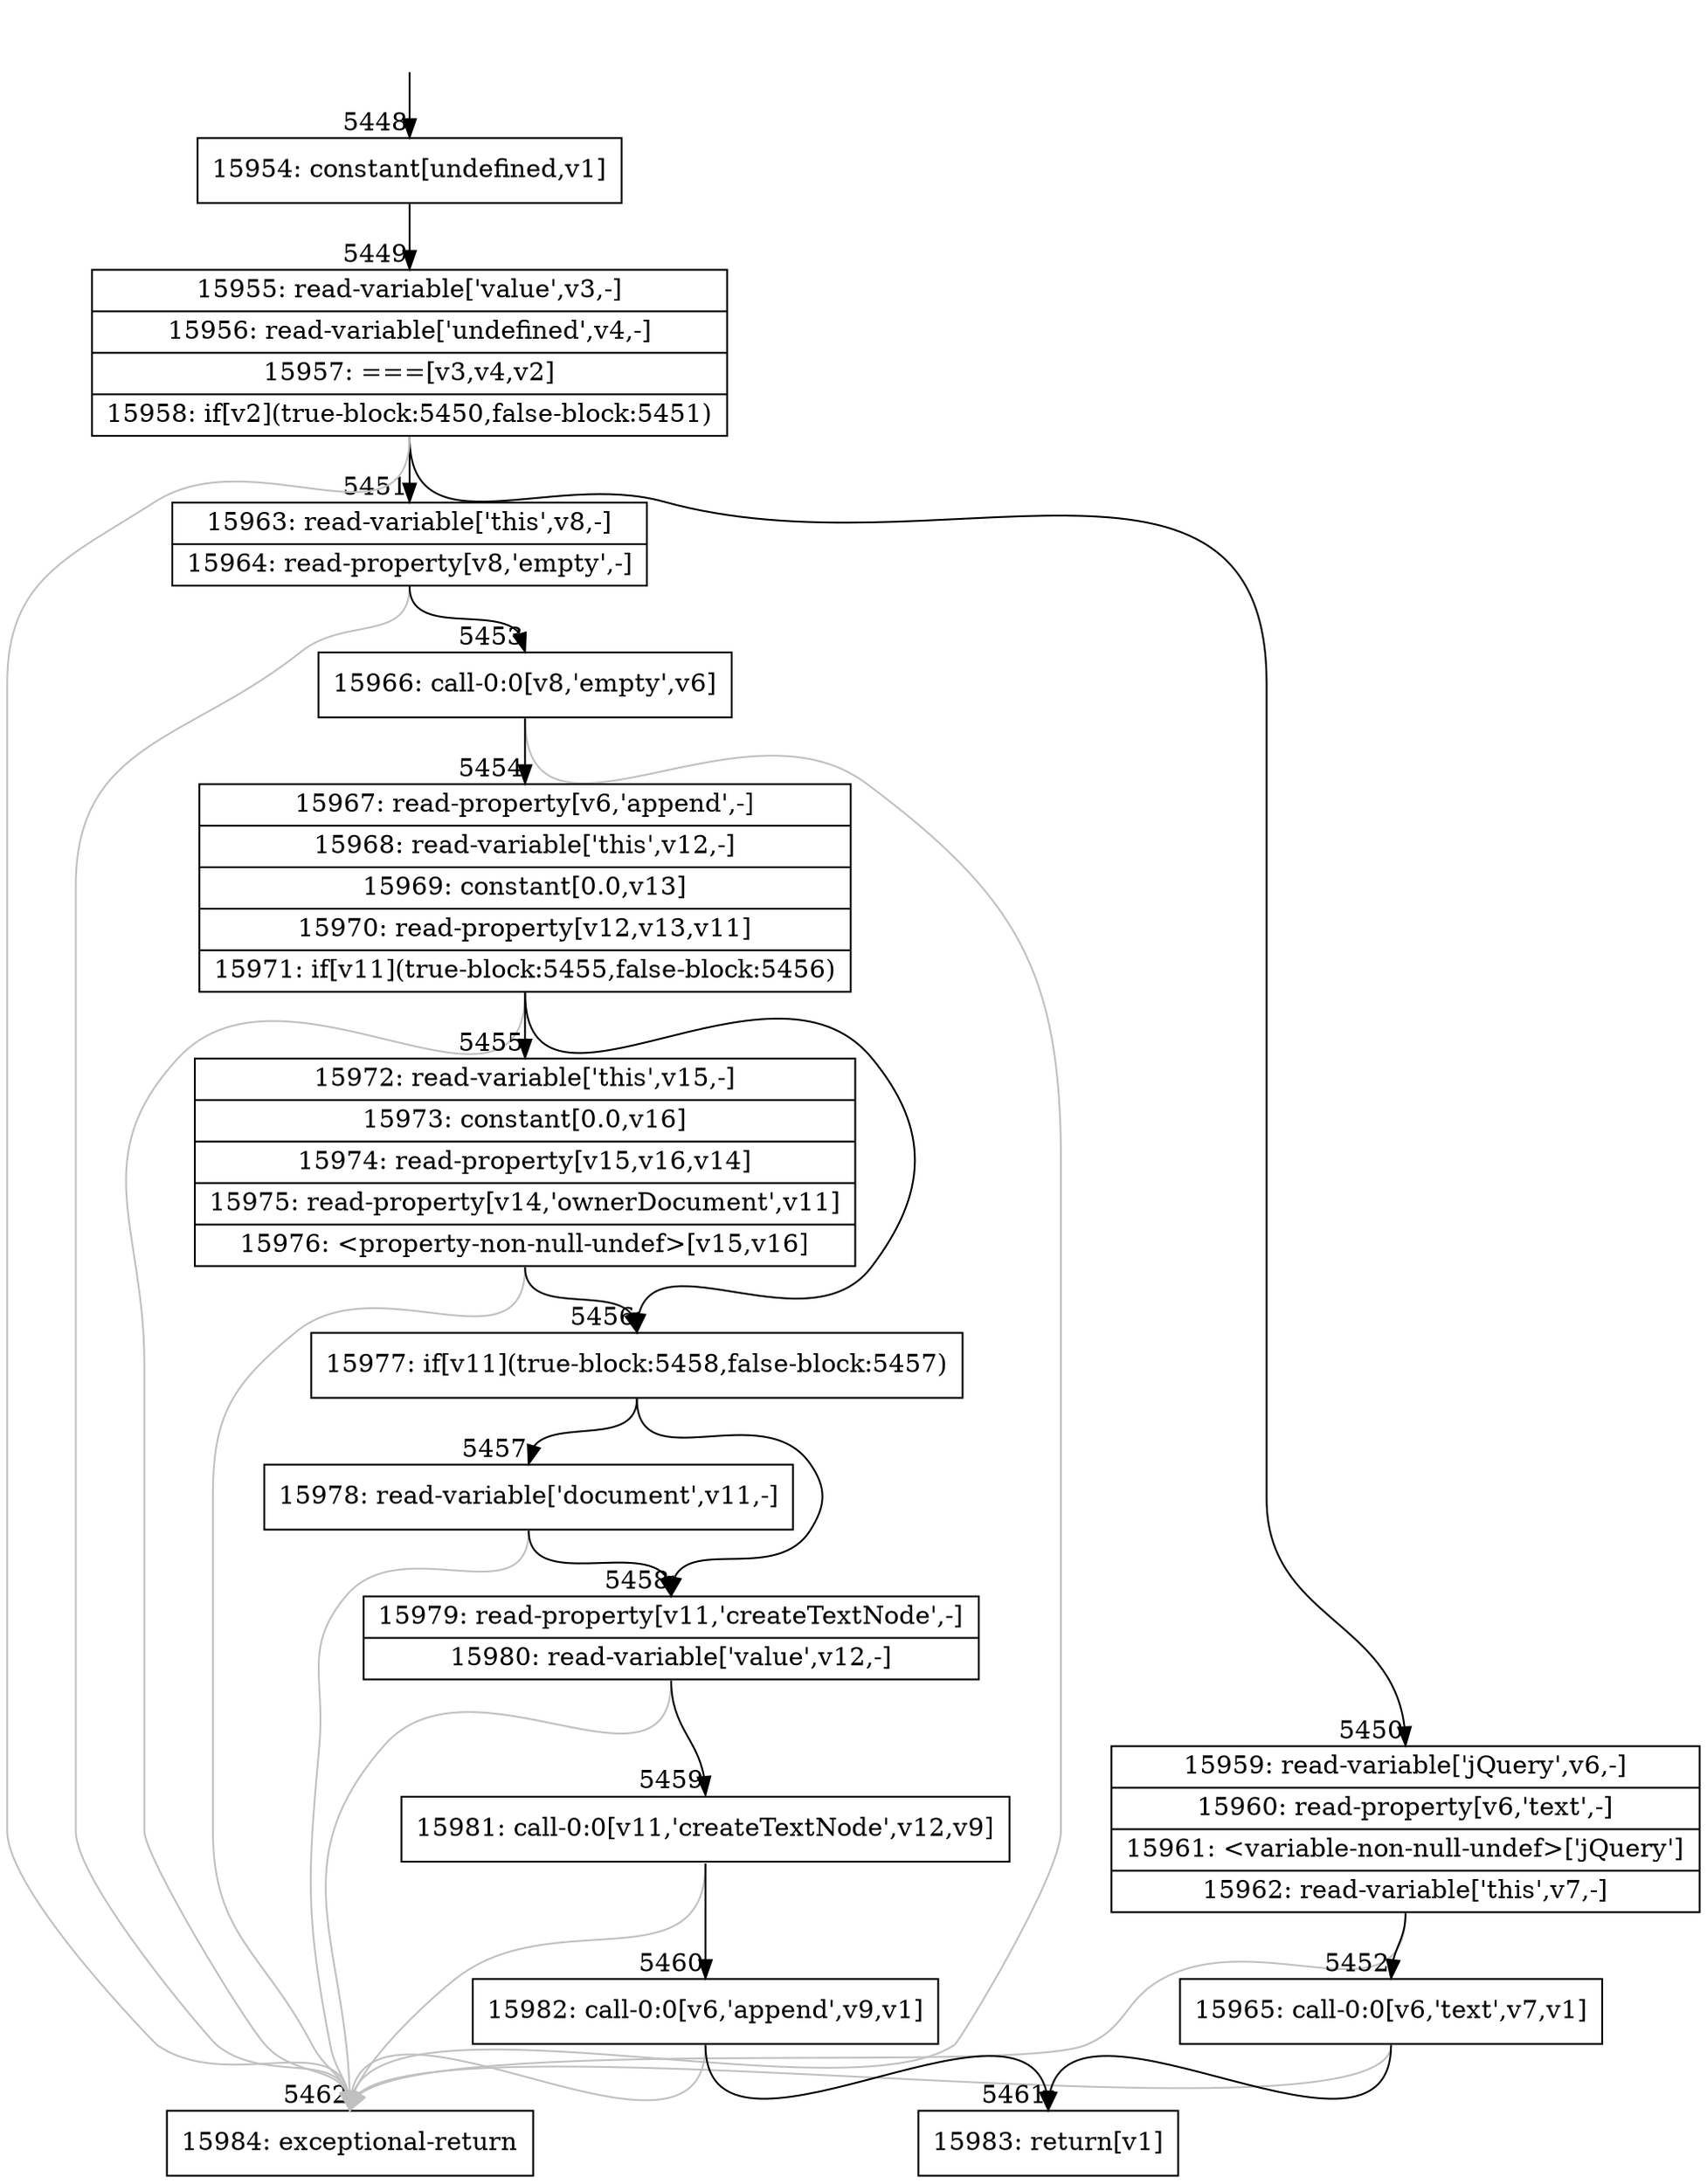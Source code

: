 digraph {
rankdir="TD"
BB_entry337[shape=none,label=""];
BB_entry337 -> BB5448 [tailport=s, headport=n, headlabel="    5448"]
BB5448 [shape=record label="{15954: constant[undefined,v1]}" ] 
BB5448 -> BB5449 [tailport=s, headport=n, headlabel="      5449"]
BB5449 [shape=record label="{15955: read-variable['value',v3,-]|15956: read-variable['undefined',v4,-]|15957: ===[v3,v4,v2]|15958: if[v2](true-block:5450,false-block:5451)}" ] 
BB5449 -> BB5450 [tailport=s, headport=n, headlabel="      5450"]
BB5449 -> BB5451 [tailport=s, headport=n, headlabel="      5451"]
BB5449 -> BB5462 [tailport=s, headport=n, color=gray, headlabel="      5462"]
BB5450 [shape=record label="{15959: read-variable['jQuery',v6,-]|15960: read-property[v6,'text',-]|15961: \<variable-non-null-undef\>['jQuery']|15962: read-variable['this',v7,-]}" ] 
BB5450 -> BB5452 [tailport=s, headport=n, headlabel="      5452"]
BB5450 -> BB5462 [tailport=s, headport=n, color=gray]
BB5451 [shape=record label="{15963: read-variable['this',v8,-]|15964: read-property[v8,'empty',-]}" ] 
BB5451 -> BB5453 [tailport=s, headport=n, headlabel="      5453"]
BB5451 -> BB5462 [tailport=s, headport=n, color=gray]
BB5452 [shape=record label="{15965: call-0:0[v6,'text',v7,v1]}" ] 
BB5452 -> BB5461 [tailport=s, headport=n, headlabel="      5461"]
BB5452 -> BB5462 [tailport=s, headport=n, color=gray]
BB5453 [shape=record label="{15966: call-0:0[v8,'empty',v6]}" ] 
BB5453 -> BB5454 [tailport=s, headport=n, headlabel="      5454"]
BB5453 -> BB5462 [tailport=s, headport=n, color=gray]
BB5454 [shape=record label="{15967: read-property[v6,'append',-]|15968: read-variable['this',v12,-]|15969: constant[0.0,v13]|15970: read-property[v12,v13,v11]|15971: if[v11](true-block:5455,false-block:5456)}" ] 
BB5454 -> BB5456 [tailport=s, headport=n, headlabel="      5456"]
BB5454 -> BB5455 [tailport=s, headport=n, headlabel="      5455"]
BB5454 -> BB5462 [tailport=s, headport=n, color=gray]
BB5455 [shape=record label="{15972: read-variable['this',v15,-]|15973: constant[0.0,v16]|15974: read-property[v15,v16,v14]|15975: read-property[v14,'ownerDocument',v11]|15976: \<property-non-null-undef\>[v15,v16]}" ] 
BB5455 -> BB5456 [tailport=s, headport=n]
BB5455 -> BB5462 [tailport=s, headport=n, color=gray]
BB5456 [shape=record label="{15977: if[v11](true-block:5458,false-block:5457)}" ] 
BB5456 -> BB5458 [tailport=s, headport=n, headlabel="      5458"]
BB5456 -> BB5457 [tailport=s, headport=n, headlabel="      5457"]
BB5457 [shape=record label="{15978: read-variable['document',v11,-]}" ] 
BB5457 -> BB5458 [tailport=s, headport=n]
BB5457 -> BB5462 [tailport=s, headport=n, color=gray]
BB5458 [shape=record label="{15979: read-property[v11,'createTextNode',-]|15980: read-variable['value',v12,-]}" ] 
BB5458 -> BB5459 [tailport=s, headport=n, headlabel="      5459"]
BB5458 -> BB5462 [tailport=s, headport=n, color=gray]
BB5459 [shape=record label="{15981: call-0:0[v11,'createTextNode',v12,v9]}" ] 
BB5459 -> BB5460 [tailport=s, headport=n, headlabel="      5460"]
BB5459 -> BB5462 [tailport=s, headport=n, color=gray]
BB5460 [shape=record label="{15982: call-0:0[v6,'append',v9,v1]}" ] 
BB5460 -> BB5461 [tailport=s, headport=n]
BB5460 -> BB5462 [tailport=s, headport=n, color=gray]
BB5461 [shape=record label="{15983: return[v1]}" ] 
BB5462 [shape=record label="{15984: exceptional-return}" ] 
}
